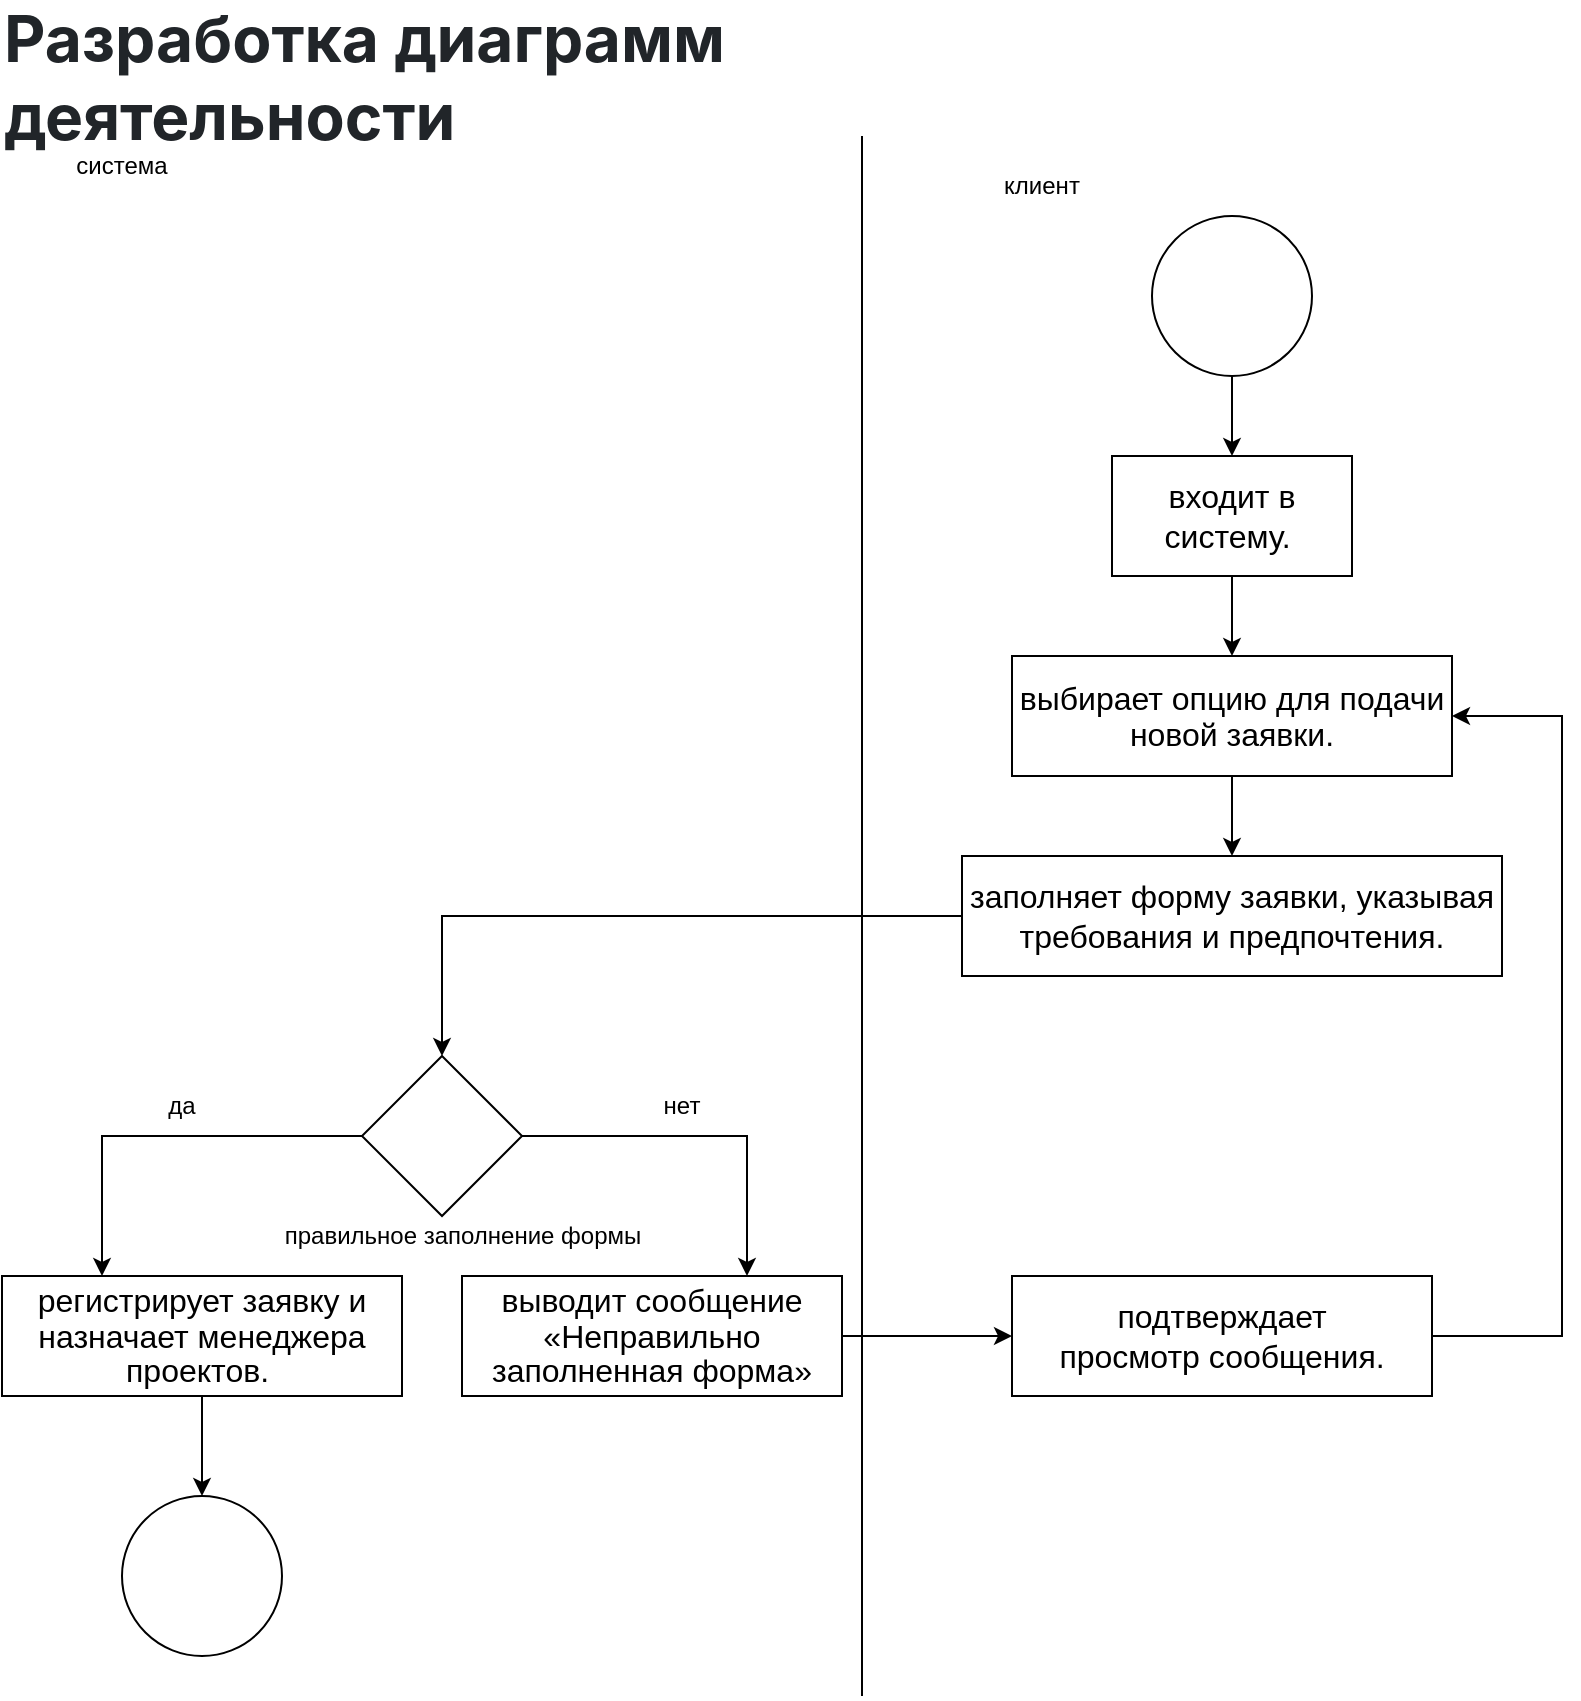 <mxfile version="24.2.0" type="device">
  <diagram name="Страница — 1" id="fsm5WZ1MSx0vYcQyWfyi">
    <mxGraphModel dx="2171" dy="1124" grid="1" gridSize="10" guides="1" tooltips="1" connect="1" arrows="1" fold="1" page="1" pageScale="1" pageWidth="827" pageHeight="1169" math="0" shadow="0">
      <root>
        <mxCell id="0" />
        <mxCell id="1" parent="0" />
        <mxCell id="q9NNP2_hGoCEOtxlnX3v-12" style="edgeStyle=orthogonalEdgeStyle;rounded=0;orthogonalLoop=1;jettySize=auto;html=1;entryX=0.5;entryY=0;entryDx=0;entryDy=0;" edge="1" parent="1" source="q9NNP2_hGoCEOtxlnX3v-1" target="q9NNP2_hGoCEOtxlnX3v-11">
          <mxGeometry relative="1" as="geometry" />
        </mxCell>
        <mxCell id="q9NNP2_hGoCEOtxlnX3v-1" value="&lt;div&gt;&lt;span style=&quot;font-size: 12pt; background-color: initial;&quot;&gt;входит в систему.&amp;nbsp;&lt;/span&gt;&lt;br&gt;&lt;/div&gt;" style="rounded=0;whiteSpace=wrap;html=1;" vertex="1" parent="1">
          <mxGeometry x="565" y="210" width="120" height="60" as="geometry" />
        </mxCell>
        <mxCell id="q9NNP2_hGoCEOtxlnX3v-3" style="edgeStyle=orthogonalEdgeStyle;rounded=0;orthogonalLoop=1;jettySize=auto;html=1;" edge="1" parent="1" source="q9NNP2_hGoCEOtxlnX3v-2" target="q9NNP2_hGoCEOtxlnX3v-1">
          <mxGeometry relative="1" as="geometry" />
        </mxCell>
        <mxCell id="q9NNP2_hGoCEOtxlnX3v-2" value="" style="ellipse;whiteSpace=wrap;html=1;aspect=fixed;" vertex="1" parent="1">
          <mxGeometry x="585" y="90" width="80" height="80" as="geometry" />
        </mxCell>
        <mxCell id="q9NNP2_hGoCEOtxlnX3v-4" value="&lt;h1 style=&quot;box-sizing: border-box; margin-top: 0px; margin-bottom: 0.5rem; line-height: 1.2; font-size: 2rem; color: rgb(33, 37, 41); font-family: -apple-system, BlinkMacSystemFont, &amp;quot;Segoe UI&amp;quot;, Roboto, &amp;quot;Helvetica Neue&amp;quot;, Arial, &amp;quot;Noto Sans&amp;quot;, &amp;quot;Liberation Sans&amp;quot;, sans-serif, &amp;quot;Apple Color Emoji&amp;quot;, &amp;quot;Segoe UI Emoji&amp;quot;, &amp;quot;Segoe UI Symbol&amp;quot;, &amp;quot;Noto Color Emoji&amp;quot;; text-align: left; background-color: rgb(255, 255, 255);&quot; id=&quot;yui_3_17_2_1_1711688063098_381&quot; class=&quot;h2&quot;&gt;Разработка диаграмм деятельности&lt;/h1&gt;" style="text;html=1;align=center;verticalAlign=middle;whiteSpace=wrap;rounded=0;" vertex="1" parent="1">
          <mxGeometry x="10" y="10" width="570" height="30" as="geometry" />
        </mxCell>
        <mxCell id="q9NNP2_hGoCEOtxlnX3v-5" value="" style="endArrow=none;html=1;rounded=0;" edge="1" parent="1">
          <mxGeometry width="50" height="50" relative="1" as="geometry">
            <mxPoint x="440" y="830" as="sourcePoint" />
            <mxPoint x="440" y="50" as="targetPoint" />
          </mxGeometry>
        </mxCell>
        <mxCell id="q9NNP2_hGoCEOtxlnX3v-6" value="клиент" style="text;html=1;align=center;verticalAlign=middle;whiteSpace=wrap;rounded=0;" vertex="1" parent="1">
          <mxGeometry x="500" y="60" width="60" height="30" as="geometry" />
        </mxCell>
        <mxCell id="q9NNP2_hGoCEOtxlnX3v-8" value="система" style="text;html=1;align=center;verticalAlign=middle;whiteSpace=wrap;rounded=0;" vertex="1" parent="1">
          <mxGeometry x="40" y="50" width="60" height="30" as="geometry" />
        </mxCell>
        <mxCell id="q9NNP2_hGoCEOtxlnX3v-14" style="edgeStyle=orthogonalEdgeStyle;rounded=0;orthogonalLoop=1;jettySize=auto;html=1;" edge="1" parent="1" source="q9NNP2_hGoCEOtxlnX3v-11" target="q9NNP2_hGoCEOtxlnX3v-13">
          <mxGeometry relative="1" as="geometry" />
        </mxCell>
        <mxCell id="q9NNP2_hGoCEOtxlnX3v-11" value="&lt;br&gt;&lt;span style=&quot;font-size:12.0pt;line-height:107%;&lt;br/&gt;font-family:&amp;quot;Times New Roman&amp;quot;,serif;mso-fareast-font-family:Calibri;mso-fareast-theme-font:&lt;br/&gt;minor-latin;mso-ansi-language:RU;mso-fareast-language:EN-US;mso-bidi-language:&lt;br/&gt;AR-SA&quot;&gt;выбирает опцию для подачи новой заявки.&lt;/span&gt;&lt;div&gt;&lt;br&gt;&lt;/div&gt;" style="rounded=0;whiteSpace=wrap;html=1;" vertex="1" parent="1">
          <mxGeometry x="515" y="310" width="220" height="60" as="geometry" />
        </mxCell>
        <mxCell id="q9NNP2_hGoCEOtxlnX3v-32" style="edgeStyle=orthogonalEdgeStyle;rounded=0;orthogonalLoop=1;jettySize=auto;html=1;" edge="1" parent="1" source="q9NNP2_hGoCEOtxlnX3v-13" target="q9NNP2_hGoCEOtxlnX3v-16">
          <mxGeometry relative="1" as="geometry" />
        </mxCell>
        <mxCell id="q9NNP2_hGoCEOtxlnX3v-13" value="&lt;div&gt;&lt;span style=&quot;font-size: 12pt; background-color: initial;&quot;&gt;заполняет форму заявки, указывая требования и предпочтения.&lt;/span&gt;&lt;br&gt;&lt;/div&gt;" style="rounded=0;whiteSpace=wrap;html=1;" vertex="1" parent="1">
          <mxGeometry x="490" y="410" width="270" height="60" as="geometry" />
        </mxCell>
        <mxCell id="q9NNP2_hGoCEOtxlnX3v-30" style="edgeStyle=orthogonalEdgeStyle;rounded=0;orthogonalLoop=1;jettySize=auto;html=1;exitX=0;exitY=0.5;exitDx=0;exitDy=0;entryX=0.25;entryY=0;entryDx=0;entryDy=0;" edge="1" parent="1" source="q9NNP2_hGoCEOtxlnX3v-16" target="q9NNP2_hGoCEOtxlnX3v-18">
          <mxGeometry relative="1" as="geometry" />
        </mxCell>
        <mxCell id="q9NNP2_hGoCEOtxlnX3v-31" style="edgeStyle=orthogonalEdgeStyle;rounded=0;orthogonalLoop=1;jettySize=auto;html=1;entryX=0.75;entryY=0;entryDx=0;entryDy=0;exitX=1;exitY=0.5;exitDx=0;exitDy=0;" edge="1" parent="1" source="q9NNP2_hGoCEOtxlnX3v-16" target="q9NNP2_hGoCEOtxlnX3v-17">
          <mxGeometry relative="1" as="geometry" />
        </mxCell>
        <mxCell id="q9NNP2_hGoCEOtxlnX3v-16" value="" style="rhombus;whiteSpace=wrap;html=1;" vertex="1" parent="1">
          <mxGeometry x="190" y="510" width="80" height="80" as="geometry" />
        </mxCell>
        <mxCell id="q9NNP2_hGoCEOtxlnX3v-34" style="edgeStyle=orthogonalEdgeStyle;rounded=0;orthogonalLoop=1;jettySize=auto;html=1;" edge="1" parent="1" source="q9NNP2_hGoCEOtxlnX3v-17" target="q9NNP2_hGoCEOtxlnX3v-33">
          <mxGeometry relative="1" as="geometry" />
        </mxCell>
        <mxCell id="q9NNP2_hGoCEOtxlnX3v-17" value="&lt;span style=&quot;font-size:12.0pt;line-height:107%;&lt;br/&gt;font-family:&amp;quot;Times New Roman&amp;quot;,serif;mso-fareast-font-family:Calibri;mso-fareast-theme-font:&lt;br/&gt;minor-latin;mso-ansi-language:RU;mso-fareast-language:EN-US;mso-bidi-language:&lt;br/&gt;AR-SA&quot;&gt;выводит сообщение «Неправильно заполненная форма»&lt;/span&gt;" style="rounded=0;whiteSpace=wrap;html=1;" vertex="1" parent="1">
          <mxGeometry x="240" y="620" width="190" height="60" as="geometry" />
        </mxCell>
        <mxCell id="q9NNP2_hGoCEOtxlnX3v-29" style="edgeStyle=orthogonalEdgeStyle;rounded=0;orthogonalLoop=1;jettySize=auto;html=1;" edge="1" parent="1" source="q9NNP2_hGoCEOtxlnX3v-18" target="q9NNP2_hGoCEOtxlnX3v-28">
          <mxGeometry relative="1" as="geometry" />
        </mxCell>
        <mxCell id="q9NNP2_hGoCEOtxlnX3v-18" value="&lt;span style=&quot;font-size:12.0pt;line-height:107%;&lt;br/&gt;font-family:&amp;quot;Times New Roman&amp;quot;,serif;mso-fareast-font-family:Calibri;mso-fareast-theme-font:&lt;br/&gt;minor-latin;mso-ansi-language:RU;mso-fareast-language:EN-US;mso-bidi-language:&lt;br/&gt;AR-SA&quot;&gt;регистрирует заявку и назначает менеджера проектов.&amp;nbsp;&lt;/span&gt;" style="rounded=0;whiteSpace=wrap;html=1;" vertex="1" parent="1">
          <mxGeometry x="10" y="620" width="200" height="60" as="geometry" />
        </mxCell>
        <mxCell id="q9NNP2_hGoCEOtxlnX3v-25" value="правильное&lt;span style=&quot;background-color: initial;&quot;&gt;&amp;nbsp;заполнение формы&lt;/span&gt;" style="text;html=1;align=center;verticalAlign=middle;resizable=0;points=[];autosize=1;strokeColor=none;fillColor=none;" vertex="1" parent="1">
          <mxGeometry x="140" y="585" width="200" height="30" as="geometry" />
        </mxCell>
        <mxCell id="q9NNP2_hGoCEOtxlnX3v-26" value="да" style="text;html=1;align=center;verticalAlign=middle;whiteSpace=wrap;rounded=0;" vertex="1" parent="1">
          <mxGeometry x="70" y="520" width="60" height="30" as="geometry" />
        </mxCell>
        <mxCell id="q9NNP2_hGoCEOtxlnX3v-27" value="нет" style="text;html=1;align=center;verticalAlign=middle;whiteSpace=wrap;rounded=0;" vertex="1" parent="1">
          <mxGeometry x="320" y="520" width="60" height="30" as="geometry" />
        </mxCell>
        <mxCell id="q9NNP2_hGoCEOtxlnX3v-28" value="" style="ellipse;whiteSpace=wrap;html=1;aspect=fixed;" vertex="1" parent="1">
          <mxGeometry x="70" y="730" width="80" height="80" as="geometry" />
        </mxCell>
        <mxCell id="q9NNP2_hGoCEOtxlnX3v-35" style="edgeStyle=orthogonalEdgeStyle;rounded=0;orthogonalLoop=1;jettySize=auto;html=1;entryX=1;entryY=0.5;entryDx=0;entryDy=0;" edge="1" parent="1" source="q9NNP2_hGoCEOtxlnX3v-33" target="q9NNP2_hGoCEOtxlnX3v-11">
          <mxGeometry relative="1" as="geometry">
            <Array as="points">
              <mxPoint x="790" y="650" />
              <mxPoint x="790" y="340" />
            </Array>
          </mxGeometry>
        </mxCell>
        <mxCell id="q9NNP2_hGoCEOtxlnX3v-33" value="&lt;p class=&quot;MsoNormal&quot;&gt;&lt;span style=&quot;font-size: 16px;&quot;&gt;подтверждает просмотр&amp;nbsp;&lt;/span&gt;&lt;span style=&quot;font-size: 16px; background-color: initial;&quot;&gt;сообщения.&lt;/span&gt;&lt;/p&gt;" style="rounded=0;whiteSpace=wrap;html=1;" vertex="1" parent="1">
          <mxGeometry x="515" y="620" width="210" height="60" as="geometry" />
        </mxCell>
      </root>
    </mxGraphModel>
  </diagram>
</mxfile>
